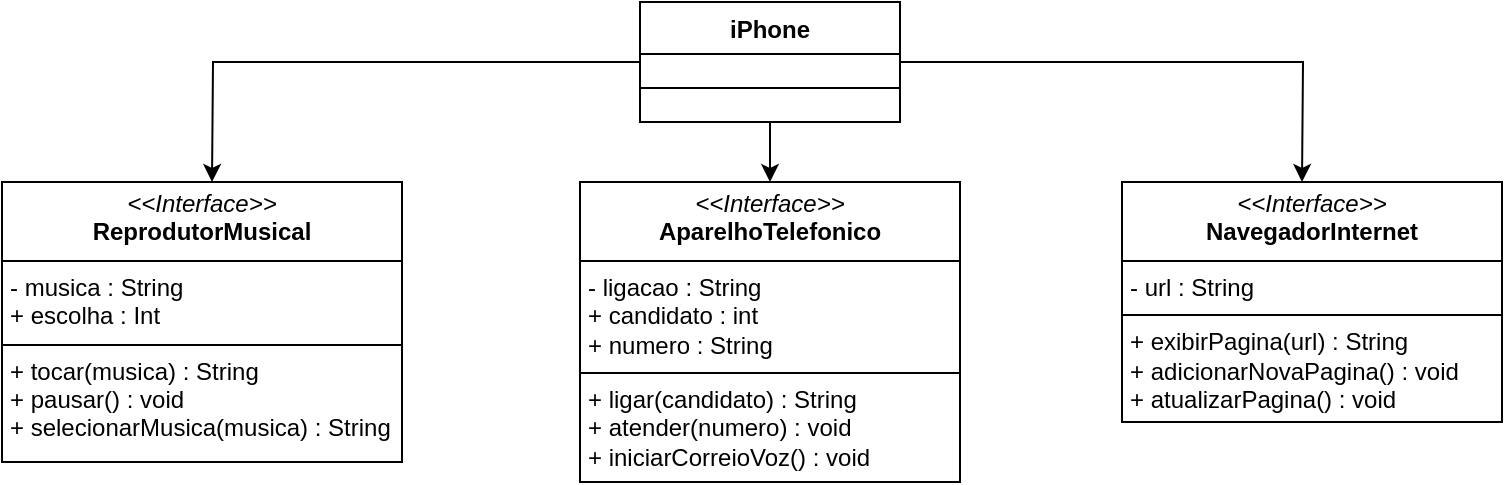 <mxfile version="24.7.16">
  <diagram name="Página-1" id="fQbvDKIANfz6Gd_8C-hc">
    <mxGraphModel dx="794" dy="420" grid="1" gridSize="10" guides="1" tooltips="1" connect="1" arrows="1" fold="1" page="1" pageScale="1" pageWidth="827" pageHeight="1169" math="0" shadow="0">
      <root>
        <mxCell id="0" />
        <mxCell id="1" parent="0" />
        <mxCell id="sNRtcN9MiNtProSFZChX-24" style="edgeStyle=orthogonalEdgeStyle;rounded=0;orthogonalLoop=1;jettySize=auto;html=1;exitX=0.5;exitY=1;exitDx=0;exitDy=0;entryX=0.5;entryY=0;entryDx=0;entryDy=0;" edge="1" parent="1" source="sNRtcN9MiNtProSFZChX-1">
          <mxGeometry relative="1" as="geometry">
            <mxPoint x="414" y="480" as="targetPoint" />
          </mxGeometry>
        </mxCell>
        <mxCell id="sNRtcN9MiNtProSFZChX-27" style="edgeStyle=orthogonalEdgeStyle;rounded=0;orthogonalLoop=1;jettySize=auto;html=1;exitX=1;exitY=0.5;exitDx=0;exitDy=0;entryX=0.5;entryY=0;entryDx=0;entryDy=0;" edge="1" parent="1" source="sNRtcN9MiNtProSFZChX-1">
          <mxGeometry relative="1" as="geometry">
            <mxPoint x="680" y="480" as="targetPoint" />
          </mxGeometry>
        </mxCell>
        <mxCell id="sNRtcN9MiNtProSFZChX-30" style="edgeStyle=orthogonalEdgeStyle;rounded=0;orthogonalLoop=1;jettySize=auto;html=1;entryX=0.5;entryY=0;entryDx=0;entryDy=0;" edge="1" parent="1" source="sNRtcN9MiNtProSFZChX-1">
          <mxGeometry relative="1" as="geometry">
            <mxPoint x="135" y="480" as="targetPoint" />
          </mxGeometry>
        </mxCell>
        <mxCell id="sNRtcN9MiNtProSFZChX-1" value="iPhone" style="swimlane;fontStyle=1;align=center;verticalAlign=top;childLayout=stackLayout;horizontal=1;startSize=26;horizontalStack=0;resizeParent=1;resizeParentMax=0;resizeLast=0;collapsible=1;marginBottom=0;whiteSpace=wrap;html=1;" vertex="1" parent="1">
          <mxGeometry x="349" y="390" width="130" height="60" as="geometry" />
        </mxCell>
        <mxCell id="sNRtcN9MiNtProSFZChX-3" value="" style="line;strokeWidth=1;fillColor=none;align=left;verticalAlign=middle;spacingTop=-1;spacingLeft=3;spacingRight=3;rotatable=0;labelPosition=right;points=[];portConstraint=eastwest;strokeColor=inherit;" vertex="1" parent="sNRtcN9MiNtProSFZChX-1">
          <mxGeometry y="26" width="130" height="34" as="geometry" />
        </mxCell>
        <mxCell id="sNRtcN9MiNtProSFZChX-34" value="&lt;p style=&quot;margin:0px;margin-top:4px;text-align:center;&quot;&gt;&lt;i&gt;&amp;lt;&amp;lt;Interface&amp;gt;&amp;gt;&lt;/i&gt;&lt;br&gt;&lt;b&gt;ReprodutorMusical&lt;/b&gt;&lt;/p&gt;&lt;hr size=&quot;1&quot; style=&quot;border-style:solid;&quot;&gt;&lt;p style=&quot;margin:0px;margin-left:4px;&quot;&gt;- musica : String&lt;br&gt;+ escolha : Int&lt;/p&gt;&lt;hr size=&quot;1&quot; style=&quot;border-style:solid;&quot;&gt;&lt;p style=&quot;margin:0px;margin-left:4px;&quot;&gt;+ tocar(musica) : String&lt;br&gt;+ pausar() : void&amp;nbsp;&lt;/p&gt;&lt;p style=&quot;margin:0px;margin-left:4px;&quot;&gt;+ selecionarMusica(musica) : String&lt;/p&gt;" style="verticalAlign=top;align=left;overflow=fill;html=1;whiteSpace=wrap;" vertex="1" parent="1">
          <mxGeometry x="30" y="480" width="200" height="140" as="geometry" />
        </mxCell>
        <mxCell id="sNRtcN9MiNtProSFZChX-35" value="&lt;p style=&quot;margin:0px;margin-top:4px;text-align:center;&quot;&gt;&lt;i&gt;&amp;lt;&amp;lt;Interface&amp;gt;&amp;gt;&lt;/i&gt;&lt;br&gt;&lt;b&gt;AparelhoTelefonico&lt;/b&gt;&lt;/p&gt;&lt;hr size=&quot;1&quot; style=&quot;border-style:solid;&quot;&gt;&lt;p style=&quot;margin:0px;margin-left:4px;&quot;&gt;- ligacao : String&lt;br&gt;+ candidato : int&lt;/p&gt;&lt;p style=&quot;margin:0px;margin-left:4px;&quot;&gt;+ numero : String&amp;nbsp;&lt;/p&gt;&lt;hr size=&quot;1&quot; style=&quot;border-style:solid;&quot;&gt;&lt;p style=&quot;margin:0px;margin-left:4px;&quot;&gt;+ ligar(candidato) : String&lt;br&gt;+ atender(numero) : void&lt;/p&gt;&lt;p style=&quot;margin:0px;margin-left:4px;&quot;&gt;+ iniciarCorreioVoz() : void&lt;/p&gt;&lt;p style=&quot;margin:0px;margin-left:4px;&quot;&gt;&lt;br&gt;&lt;/p&gt;" style="verticalAlign=top;align=left;overflow=fill;html=1;whiteSpace=wrap;" vertex="1" parent="1">
          <mxGeometry x="319" y="480" width="190" height="150" as="geometry" />
        </mxCell>
        <mxCell id="sNRtcN9MiNtProSFZChX-36" value="&lt;p style=&quot;margin:0px;margin-top:4px;text-align:center;&quot;&gt;&lt;i&gt;&amp;lt;&amp;lt;Interface&amp;gt;&amp;gt;&lt;/i&gt;&lt;br&gt;&lt;b&gt;NavegadorInternet&lt;/b&gt;&lt;/p&gt;&lt;hr size=&quot;1&quot; style=&quot;border-style:solid;&quot;&gt;&lt;p style=&quot;margin:0px;margin-left:4px;&quot;&gt;- url : String&lt;/p&gt;&lt;hr size=&quot;1&quot; style=&quot;border-style:solid;&quot;&gt;&lt;p style=&quot;margin:0px;margin-left:4px;&quot;&gt;+ exibirPagina(url) : String&lt;br&gt;+ adicionarNovaPagina() : void&amp;nbsp;&lt;/p&gt;&lt;p style=&quot;margin:0px;margin-left:4px;&quot;&gt;+ atualizarPagina() : void&lt;/p&gt;" style="verticalAlign=top;align=left;overflow=fill;html=1;whiteSpace=wrap;" vertex="1" parent="1">
          <mxGeometry x="590" y="480" width="190" height="120" as="geometry" />
        </mxCell>
      </root>
    </mxGraphModel>
  </diagram>
</mxfile>
